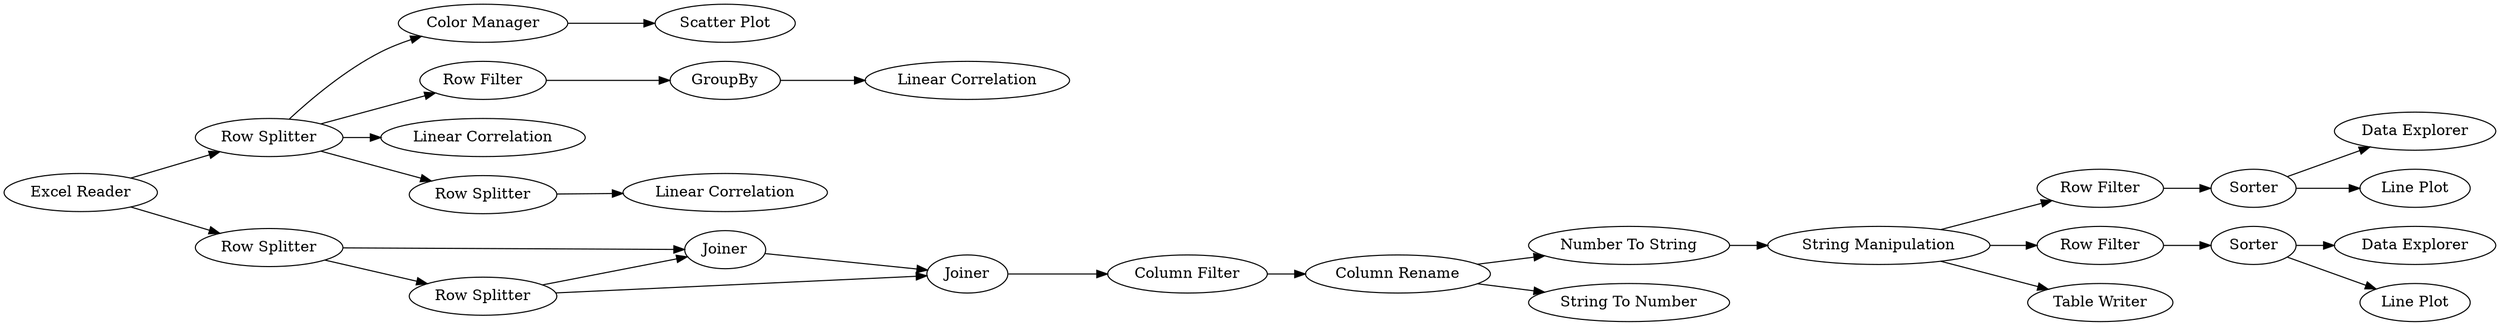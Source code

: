 digraph {
	23 -> 24
	13 -> 129
	31 -> 43
	26 -> 30
	128 -> 26
	27 -> 28
	22 -> 23
	28 -> 42
	30 -> 31
	31 -> 32
	129 -> 175
	129 -> 163
	26 -> 27
	19 -> 23
	126 -> 127
	163 -> 164
	129 -> 37
	167 -> 133
	164 -> 165
	126 -> 128
	13 -> 16
	28 -> 33
	19 -> 22
	24 -> 126
	175 -> 174
	129 -> 167
	26 -> 125
	16 -> 19
	16 -> 22
	133 [label="Linear Correlation"]
	27 [label="Row Filter"]
	167 [label="Row Splitter"]
	165 [label="Linear Correlation"]
	126 [label="Column Rename"]
	26 [label="String Manipulation"]
	19 [label="Row Splitter"]
	163 [label="Row Filter"]
	24 [label="Column Filter"]
	31 [label=Sorter]
	129 [label="Row Splitter"]
	16 [label="Row Splitter"]
	30 [label="Row Filter"]
	164 [label=GroupBy]
	125 [label="Table Writer"]
	42 [label="Data Explorer"]
	22 [label=Joiner]
	127 [label="String To Number"]
	28 [label=Sorter]
	174 [label="Scatter Plot"]
	23 [label=Joiner]
	175 [label="Color Manager"]
	13 [label="Excel Reader"]
	43 [label="Data Explorer"]
	33 [label="Line Plot"]
	32 [label="Line Plot"]
	128 [label="Number To String"]
	37 [label="Linear Correlation"]
	rankdir=LR
}
